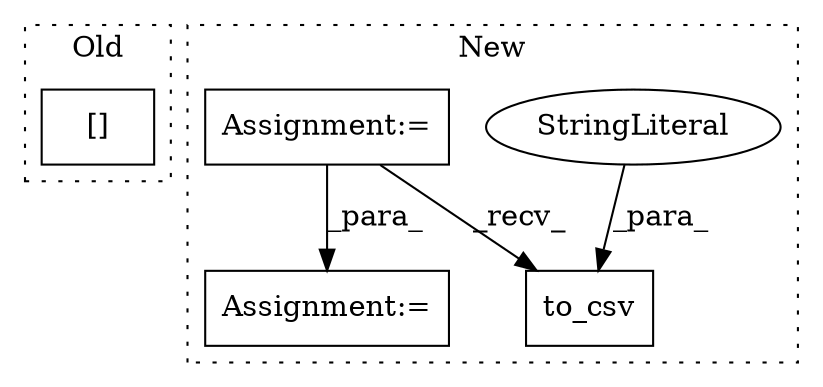 digraph G {
subgraph cluster0 {
1 [label="[]" a="2" s="403,423" l="11,1" shape="box"];
label = "Old";
style="dotted";
}
subgraph cluster1 {
2 [label="to_csv" a="32" s="715,752" l="7,1" shape="box"];
3 [label="StringLiteral" a="45" s="722" l="24" shape="ellipse"];
4 [label="Assignment:=" a="7" s="508" l="1" shape="box"];
5 [label="Assignment:=" a="7" s="601" l="1" shape="box"];
label = "New";
style="dotted";
}
3 -> 2 [label="_para_"];
4 -> 5 [label="_para_"];
4 -> 2 [label="_recv_"];
}